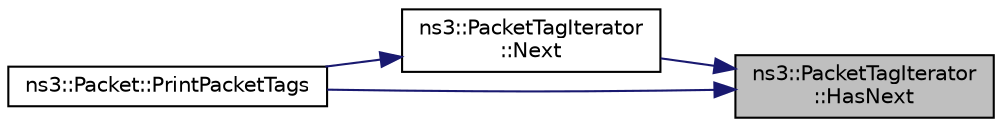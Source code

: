 digraph "ns3::PacketTagIterator::HasNext"
{
 // LATEX_PDF_SIZE
  edge [fontname="Helvetica",fontsize="10",labelfontname="Helvetica",labelfontsize="10"];
  node [fontname="Helvetica",fontsize="10",shape=record];
  rankdir="RL";
  Node1 [label="ns3::PacketTagIterator\l::HasNext",height=0.2,width=0.4,color="black", fillcolor="grey75", style="filled", fontcolor="black",tooltip=" "];
  Node1 -> Node2 [dir="back",color="midnightblue",fontsize="10",style="solid",fontname="Helvetica"];
  Node2 [label="ns3::PacketTagIterator\l::Next",height=0.2,width=0.4,color="black", fillcolor="white", style="filled",URL="$classns3_1_1_packet_tag_iterator.html#a0bd06e173562fe9702931ae652dcfb43",tooltip=" "];
  Node2 -> Node3 [dir="back",color="midnightblue",fontsize="10",style="solid",fontname="Helvetica"];
  Node3 [label="ns3::Packet::PrintPacketTags",height=0.2,width=0.4,color="black", fillcolor="white", style="filled",URL="$classns3_1_1_packet.html#a8e8b15173e2ce3e2c4618d08baef57d6",tooltip="Print the list of packet tags."];
  Node1 -> Node3 [dir="back",color="midnightblue",fontsize="10",style="solid",fontname="Helvetica"];
}
